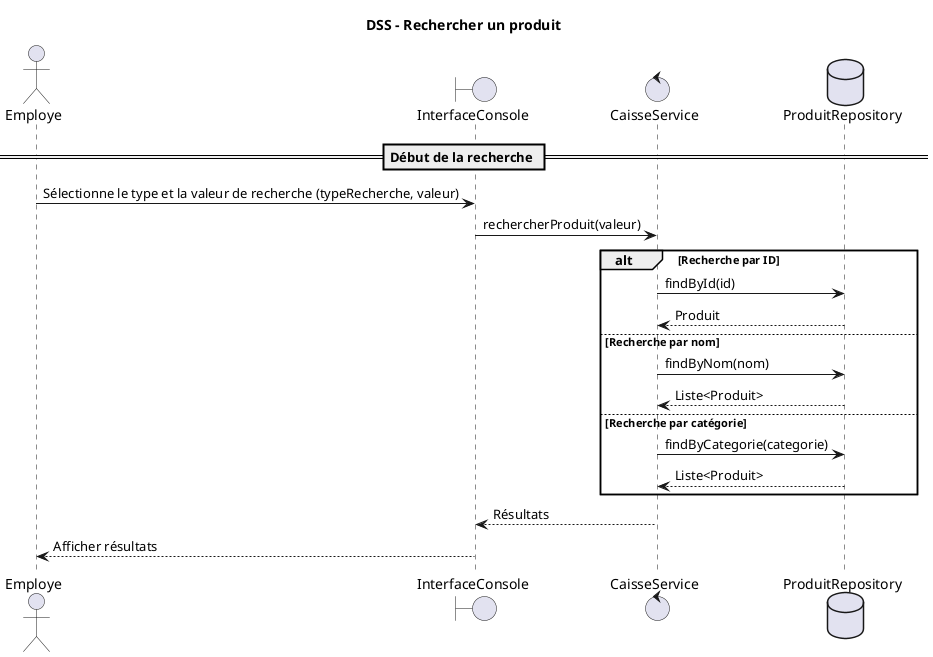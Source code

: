@startuml
title DSS – Rechercher un produit

actor Employe
boundary InterfaceConsole
control CaisseService
database ProduitRepository

== Début de la recherche ==

Employe -> InterfaceConsole : Sélectionne le type et la valeur de recherche (typeRecherche, valeur)
InterfaceConsole -> CaisseService : rechercherProduit(valeur)

alt Recherche par ID
    CaisseService -> ProduitRepository : findById(id)
    ProduitRepository --> CaisseService : Produit
else Recherche par nom
    CaisseService -> ProduitRepository : findByNom(nom)
    ProduitRepository --> CaisseService : Liste<Produit>
else Recherche par catégorie
    CaisseService -> ProduitRepository : findByCategorie(categorie)
    ProduitRepository --> CaisseService : Liste<Produit>
end

CaisseService --> InterfaceConsole : Résultats
InterfaceConsole --> Employe : Afficher résultats

@enduml
